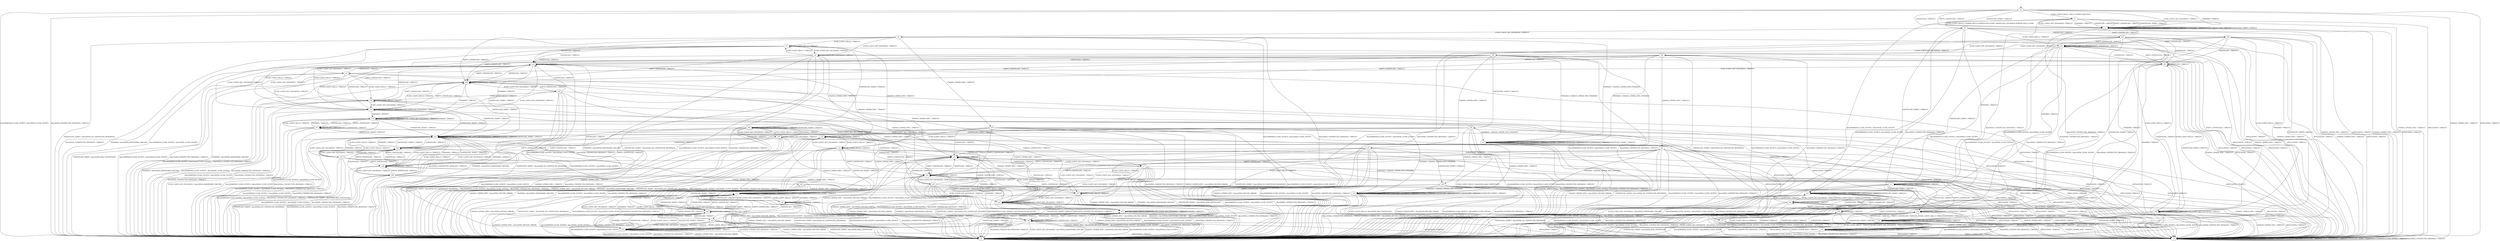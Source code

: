 digraph h8 {
s0 [label="s0"];
s1 [label="s1"];
s2 [label="s2"];
s3 [label="s3"];
s4 [label="s4"];
s5 [label="s5"];
s6 [label="s6"];
s7 [label="s7"];
s20 [label="s20"];
s21 [label="s21"];
s51 [label="s51"];
s58 [label="s58"];
s8 [label="s8"];
s9 [label="s9"];
s10 [label="s10"];
s11 [label="s11"];
s19 [label="s19"];
s22 [label="s22"];
s28 [label="s28"];
s29 [label="s29"];
s30 [label="s30"];
s39 [label="s39"];
s41 [label="s41"];
s54 [label="s54"];
s60 [label="s60"];
s12 [label="s12"];
s13 [label="s13"];
s14 [label="s14"];
s15 [label="s15"];
s23 [label="s23"];
s31 [label="s31"];
s34 [label="s34"];
s35 [label="s35"];
s36 [label="s36"];
s37 [label="s37"];
s40 [label="s40"];
s42 [label="s42"];
s43 [label="s43"];
s45 [label="s45"];
s52 [label="s52"];
s55 [label="s55"];
s59 [label="s59"];
s61 [label="s61"];
s16 [label="s16"];
s17 [label="s17"];
s24 [label="s24"];
s25 [label="s25"];
s32 [label="s32"];
s38 [label="s38"];
s44 [label="s44"];
s46 [label="s46"];
s48 [label="s48"];
s53 [label="s53"];
s57 [label="s57"];
s18 [label="s18"];
s26 [label="s26"];
s27 [label="s27"];
s47 [label="s47"];
s49 [label="s49"];
s56 [label="s56"];
s33 [label="s33"];
s50 [label="s50"];
s0 -> s1 [label="ECDH_CLIENT_HELLO / HELLO_VERIFY_REQUEST+"];
s0 -> s2 [label="ECDH_CLIENT_KEY_EXCHANGE / TIMEOUT"];
s0 -> s3 [label="CHANGE_CIPHER_SPEC / TIMEOUT"];
s0 -> s2 [label="FINISHED / TIMEOUT"];
s0 -> s3 [label="APPLICATION / TIMEOUT"];
s0 -> s2 [label="CERTIFICATE / TIMEOUT"];
s0 -> s2 [label="EMPTY_CERTIFICATE / TIMEOUT"];
s0 -> s2 [label="CERTIFICATE_VERIFY / TIMEOUT"];
s0 -> s4 [label="Alert(WARNING,CLOSE_NOTIFY) / Alert(FATAL,CLOSE_NOTIFY)"];
s0 -> s4 [label="Alert(FATAL,UNEXPECTED_MESSAGE) / TIMEOUT"];
s1 -> s5 [label="ECDH_CLIENT_HELLO / SERVER_HELLO,CERTIFICATE,ECDHE_SERVER_KEY_EXCHANGE,SERVER_HELLO_DONE"];
s1 -> s2 [label="ECDH_CLIENT_KEY_EXCHANGE / TIMEOUT"];
s1 -> s3 [label="CHANGE_CIPHER_SPEC / TIMEOUT"];
s1 -> s2 [label="FINISHED / TIMEOUT"];
s1 -> s3 [label="APPLICATION / TIMEOUT"];
s1 -> s2 [label="CERTIFICATE / TIMEOUT"];
s1 -> s2 [label="EMPTY_CERTIFICATE / TIMEOUT"];
s1 -> s2 [label="CERTIFICATE_VERIFY / TIMEOUT"];
s1 -> s4 [label="Alert(WARNING,CLOSE_NOTIFY) / Alert(FATAL,CLOSE_NOTIFY)"];
s1 -> s4 [label="Alert(FATAL,UNEXPECTED_MESSAGE) / TIMEOUT"];
s2 -> s2 [label="ECDH_CLIENT_HELLO / TIMEOUT"];
s2 -> s2 [label="ECDH_CLIENT_KEY_EXCHANGE / TIMEOUT"];
s2 -> s3 [label="CHANGE_CIPHER_SPEC / TIMEOUT"];
s2 -> s2 [label="FINISHED / TIMEOUT"];
s2 -> s3 [label="APPLICATION / TIMEOUT"];
s2 -> s2 [label="CERTIFICATE / TIMEOUT"];
s2 -> s2 [label="EMPTY_CERTIFICATE / TIMEOUT"];
s2 -> s2 [label="CERTIFICATE_VERIFY / TIMEOUT"];
s2 -> s4 [label="Alert(WARNING,CLOSE_NOTIFY) / Alert(FATAL,CLOSE_NOTIFY)"];
s2 -> s4 [label="Alert(FATAL,UNEXPECTED_MESSAGE) / TIMEOUT"];
s3 -> s3 [label="ECDH_CLIENT_HELLO / TIMEOUT"];
s3 -> s3 [label="ECDH_CLIENT_KEY_EXCHANGE / TIMEOUT"];
s3 -> s3 [label="CHANGE_CIPHER_SPEC / TIMEOUT"];
s3 -> s3 [label="FINISHED / TIMEOUT"];
s3 -> s3 [label="APPLICATION / TIMEOUT"];
s3 -> s3 [label="CERTIFICATE / TIMEOUT"];
s3 -> s3 [label="EMPTY_CERTIFICATE / TIMEOUT"];
s3 -> s3 [label="CERTIFICATE_VERIFY / TIMEOUT"];
s3 -> s3 [label="Alert(WARNING,CLOSE_NOTIFY) / TIMEOUT"];
s3 -> s3 [label="Alert(FATAL,UNEXPECTED_MESSAGE) / TIMEOUT"];
s4 -> s4 [label="ECDH_CLIENT_HELLO / SOCKET_CLOSED"];
s4 -> s4 [label="ECDH_CLIENT_KEY_EXCHANGE / SOCKET_CLOSED"];
s4 -> s4 [label="CHANGE_CIPHER_SPEC / SOCKET_CLOSED"];
s4 -> s4 [label="FINISHED / SOCKET_CLOSED"];
s4 -> s4 [label="APPLICATION / SOCKET_CLOSED"];
s4 -> s4 [label="CERTIFICATE / SOCKET_CLOSED"];
s4 -> s4 [label="EMPTY_CERTIFICATE / SOCKET_CLOSED"];
s4 -> s4 [label="CERTIFICATE_VERIFY / SOCKET_CLOSED"];
s4 -> s4 [label="Alert(WARNING,CLOSE_NOTIFY) / SOCKET_CLOSED"];
s4 -> s4 [label="Alert(FATAL,UNEXPECTED_MESSAGE) / SOCKET_CLOSED"];
s5 -> s51 [label="ECDH_CLIENT_HELLO / TIMEOUT"];
s5 -> s6 [label="ECDH_CLIENT_KEY_EXCHANGE / TIMEOUT"];
s5 -> s3 [label="CHANGE_CIPHER_SPEC / TIMEOUT"];
s5 -> s7 [label="FINISHED / TIMEOUT"];
s5 -> s3 [label="APPLICATION / TIMEOUT"];
s5 -> s20 [label="CERTIFICATE / TIMEOUT"];
s5 -> s58 [label="EMPTY_CERTIFICATE / TIMEOUT"];
s5 -> s21 [label="CERTIFICATE_VERIFY / TIMEOUT"];
s5 -> s4 [label="Alert(WARNING,CLOSE_NOTIFY) / Alert(FATAL,CLOSE_NOTIFY)"];
s5 -> s4 [label="Alert(FATAL,UNEXPECTED_MESSAGE) / TIMEOUT"];
s6 -> s8 [label="ECDH_CLIENT_HELLO / TIMEOUT"];
s6 -> s9 [label="ECDH_CLIENT_KEY_EXCHANGE / TIMEOUT"];
s6 -> s10 [label="CHANGE_CIPHER_SPEC / TIMEOUT"];
s6 -> s11 [label="FINISHED / CHANGE_CIPHER_SPEC,FINISHED"];
s6 -> s3 [label="APPLICATION / TIMEOUT"];
s6 -> s22 [label="CERTIFICATE / TIMEOUT"];
s6 -> s39 [label="EMPTY_CERTIFICATE / TIMEOUT"];
s6 -> s4 [label="CERTIFICATE_VERIFY / Alert(FATAL,NO_CERTIFICATE_RESERVED)"];
s6 -> s4 [label="Alert(WARNING,CLOSE_NOTIFY) / Alert(FATAL,CLOSE_NOTIFY)"];
s6 -> s4 [label="Alert(FATAL,UNEXPECTED_MESSAGE) / TIMEOUT"];
s7 -> s7 [label="ECDH_CLIENT_HELLO / TIMEOUT"];
s7 -> s4 [label="ECDH_CLIENT_KEY_EXCHANGE / Alert(FATAL,HANDSHAKE_FAILURE)"];
s7 -> s3 [label="CHANGE_CIPHER_SPEC / TIMEOUT"];
s7 -> s7 [label="FINISHED / TIMEOUT"];
s7 -> s3 [label="APPLICATION / TIMEOUT"];
s7 -> s19 [label="CERTIFICATE / TIMEOUT"];
s7 -> s19 [label="EMPTY_CERTIFICATE / TIMEOUT"];
s7 -> s21 [label="CERTIFICATE_VERIFY / TIMEOUT"];
s7 -> s4 [label="Alert(WARNING,CLOSE_NOTIFY) / Alert(FATAL,CLOSE_NOTIFY)"];
s7 -> s4 [label="Alert(FATAL,UNEXPECTED_MESSAGE) / TIMEOUT"];
s20 -> s54 [label="ECDH_CLIENT_HELLO / TIMEOUT"];
s20 -> s28 [label="ECDH_CLIENT_KEY_EXCHANGE / TIMEOUT"];
s20 -> s3 [label="CHANGE_CIPHER_SPEC / TIMEOUT"];
s20 -> s52 [label="FINISHED / TIMEOUT"];
s20 -> s3 [label="APPLICATION / TIMEOUT"];
s20 -> s41 [label="CERTIFICATE / TIMEOUT"];
s20 -> s51 [label="EMPTY_CERTIFICATE / TIMEOUT"];
s20 -> s59 [label="CERTIFICATE_VERIFY / TIMEOUT"];
s20 -> s4 [label="Alert(WARNING,CLOSE_NOTIFY) / Alert(FATAL,CLOSE_NOTIFY)"];
s20 -> s4 [label="Alert(FATAL,UNEXPECTED_MESSAGE) / TIMEOUT"];
s21 -> s21 [label="ECDH_CLIENT_HELLO / TIMEOUT"];
s21 -> s29 [label="ECDH_CLIENT_KEY_EXCHANGE / TIMEOUT"];
s21 -> s3 [label="CHANGE_CIPHER_SPEC / TIMEOUT"];
s21 -> s21 [label="FINISHED / TIMEOUT"];
s21 -> s3 [label="APPLICATION / TIMEOUT"];
s21 -> s30 [label="CERTIFICATE / TIMEOUT"];
s21 -> s21 [label="EMPTY_CERTIFICATE / TIMEOUT"];
s21 -> s21 [label="CERTIFICATE_VERIFY / TIMEOUT"];
s21 -> s4 [label="Alert(WARNING,CLOSE_NOTIFY) / Alert(FATAL,CLOSE_NOTIFY)"];
s21 -> s4 [label="Alert(FATAL,UNEXPECTED_MESSAGE) / TIMEOUT"];
s51 -> s51 [label="ECDH_CLIENT_HELLO / TIMEOUT"];
s51 -> s9 [label="ECDH_CLIENT_KEY_EXCHANGE / TIMEOUT"];
s51 -> s3 [label="CHANGE_CIPHER_SPEC / TIMEOUT"];
s51 -> s7 [label="FINISHED / TIMEOUT"];
s51 -> s3 [label="APPLICATION / TIMEOUT"];
s51 -> s41 [label="CERTIFICATE / TIMEOUT"];
s51 -> s51 [label="EMPTY_CERTIFICATE / TIMEOUT"];
s51 -> s21 [label="CERTIFICATE_VERIFY / TIMEOUT"];
s51 -> s4 [label="Alert(WARNING,CLOSE_NOTIFY) / Alert(FATAL,CLOSE_NOTIFY)"];
s51 -> s4 [label="Alert(FATAL,UNEXPECTED_MESSAGE) / TIMEOUT"];
s58 -> s54 [label="ECDH_CLIENT_HELLO / TIMEOUT"];
s58 -> s60 [label="ECDH_CLIENT_KEY_EXCHANGE / TIMEOUT"];
s58 -> s3 [label="CHANGE_CIPHER_SPEC / TIMEOUT"];
s58 -> s52 [label="FINISHED / TIMEOUT"];
s58 -> s3 [label="APPLICATION / TIMEOUT"];
s58 -> s41 [label="CERTIFICATE / TIMEOUT"];
s58 -> s51 [label="EMPTY_CERTIFICATE / TIMEOUT"];
s58 -> s59 [label="CERTIFICATE_VERIFY / TIMEOUT"];
s58 -> s4 [label="Alert(WARNING,CLOSE_NOTIFY) / Alert(FATAL,CLOSE_NOTIFY)"];
s58 -> s4 [label="Alert(FATAL,UNEXPECTED_MESSAGE) / TIMEOUT"];
s8 -> s8 [label="ECDH_CLIENT_HELLO / TIMEOUT"];
s8 -> s9 [label="ECDH_CLIENT_KEY_EXCHANGE / TIMEOUT"];
s8 -> s12 [label="CHANGE_CIPHER_SPEC / TIMEOUT"];
s8 -> s4 [label="FINISHED / Alert(FATAL,HANDSHAKE_FAILURE)"];
s8 -> s3 [label="APPLICATION / TIMEOUT"];
s8 -> s22 [label="CERTIFICATE / TIMEOUT"];
s8 -> s39 [label="EMPTY_CERTIFICATE / TIMEOUT"];
s8 -> s40 [label="CERTIFICATE_VERIFY / TIMEOUT"];
s8 -> s4 [label="Alert(WARNING,CLOSE_NOTIFY) / Alert(FATAL,CLOSE_NOTIFY)"];
s8 -> s4 [label="Alert(FATAL,UNEXPECTED_MESSAGE) / TIMEOUT"];
s9 -> s8 [label="ECDH_CLIENT_HELLO / TIMEOUT"];
s9 -> s9 [label="ECDH_CLIENT_KEY_EXCHANGE / TIMEOUT"];
s9 -> s13 [label="CHANGE_CIPHER_SPEC / TIMEOUT"];
s9 -> s4 [label="FINISHED / Alert(FATAL,HANDSHAKE_FAILURE)"];
s9 -> s3 [label="APPLICATION / TIMEOUT"];
s9 -> s22 [label="CERTIFICATE / TIMEOUT"];
s9 -> s39 [label="EMPTY_CERTIFICATE / TIMEOUT"];
s9 -> s4 [label="CERTIFICATE_VERIFY / Alert(FATAL,NO_CERTIFICATE_RESERVED)"];
s9 -> s4 [label="Alert(WARNING,CLOSE_NOTIFY) / Alert(FATAL,CLOSE_NOTIFY)"];
s9 -> s4 [label="Alert(FATAL,UNEXPECTED_MESSAGE) / TIMEOUT"];
s10 -> s12 [label="ECDH_CLIENT_HELLO / TIMEOUT"];
s10 -> s13 [label="ECDH_CLIENT_KEY_EXCHANGE / TIMEOUT"];
s10 -> s4 [label="CHANGE_CIPHER_SPEC / Alert(FATAL,DECODE_ERROR)"];
s10 -> s14 [label="FINISHED / CHANGE_CIPHER_SPEC,FINISHED"];
s10 -> s3 [label="APPLICATION / TIMEOUT"];
s10 -> s15 [label="CERTIFICATE / TIMEOUT"];
s10 -> s23 [label="EMPTY_CERTIFICATE / TIMEOUT"];
s10 -> s4 [label="CERTIFICATE_VERIFY / Alert(FATAL,NO_CERTIFICATE_RESERVED)"];
s10 -> s4 [label="Alert(WARNING,CLOSE_NOTIFY) / Alert(FATAL,CLOSE_NOTIFY)"];
s10 -> s4 [label="Alert(FATAL,UNEXPECTED_MESSAGE) / TIMEOUT"];
s11 -> s11 [label="ECDH_CLIENT_HELLO / TIMEOUT"];
s11 -> s11 [label="ECDH_CLIENT_KEY_EXCHANGE / TIMEOUT"];
s11 -> s14 [label="CHANGE_CIPHER_SPEC / TIMEOUT"];
s11 -> s11 [label="FINISHED / TIMEOUT"];
s11 -> s4 [label="APPLICATION / APPLICATION"];
s11 -> s11 [label="CERTIFICATE / TIMEOUT"];
s11 -> s11 [label="EMPTY_CERTIFICATE / TIMEOUT"];
s11 -> s11 [label="CERTIFICATE_VERIFY / TIMEOUT"];
s11 -> s4 [label="Alert(WARNING,CLOSE_NOTIFY) / Alert(FATAL,CLOSE_NOTIFY)"];
s11 -> s4 [label="Alert(FATAL,UNEXPECTED_MESSAGE) / TIMEOUT"];
s19 -> s52 [label="ECDH_CLIENT_HELLO / TIMEOUT"];
s19 -> s4 [label="ECDH_CLIENT_KEY_EXCHANGE / Alert(FATAL,HANDSHAKE_FAILURE)"];
s19 -> s3 [label="CHANGE_CIPHER_SPEC / TIMEOUT"];
s19 -> s52 [label="FINISHED / TIMEOUT"];
s19 -> s3 [label="APPLICATION / TIMEOUT"];
s19 -> s19 [label="CERTIFICATE / TIMEOUT"];
s19 -> s19 [label="EMPTY_CERTIFICATE / TIMEOUT"];
s19 -> s59 [label="CERTIFICATE_VERIFY / TIMEOUT"];
s19 -> s4 [label="Alert(WARNING,CLOSE_NOTIFY) / Alert(FATAL,CLOSE_NOTIFY)"];
s19 -> s4 [label="Alert(FATAL,UNEXPECTED_MESSAGE) / TIMEOUT"];
s22 -> s42 [label="ECDH_CLIENT_HELLO / TIMEOUT"];
s22 -> s31 [label="ECDH_CLIENT_KEY_EXCHANGE / TIMEOUT"];
s22 -> s15 [label="CHANGE_CIPHER_SPEC / TIMEOUT"];
s22 -> s55 [label="FINISHED / TIMEOUT"];
s22 -> s3 [label="APPLICATION / TIMEOUT"];
s22 -> s22 [label="CERTIFICATE / TIMEOUT"];
s22 -> s39 [label="EMPTY_CERTIFICATE / TIMEOUT"];
s22 -> s43 [label="CERTIFICATE_VERIFY / TIMEOUT"];
s22 -> s4 [label="Alert(WARNING,CLOSE_NOTIFY) / Alert(FATAL,CLOSE_NOTIFY)"];
s22 -> s4 [label="Alert(FATAL,UNEXPECTED_MESSAGE) / TIMEOUT"];
s28 -> s34 [label="ECDH_CLIENT_HELLO / TIMEOUT"];
s28 -> s42 [label="ECDH_CLIENT_KEY_EXCHANGE / TIMEOUT"];
s28 -> s35 [label="CHANGE_CIPHER_SPEC / TIMEOUT"];
s28 -> s11 [label="FINISHED / CHANGE_CIPHER_SPEC,FINISHED"];
s28 -> s3 [label="APPLICATION / TIMEOUT"];
s28 -> s22 [label="CERTIFICATE / TIMEOUT"];
s28 -> s39 [label="EMPTY_CERTIFICATE / TIMEOUT"];
s28 -> s36 [label="CERTIFICATE_VERIFY / TIMEOUT"];
s28 -> s4 [label="Alert(WARNING,CLOSE_NOTIFY) / Alert(FATAL,CLOSE_NOTIFY)"];
s28 -> s4 [label="Alert(FATAL,UNEXPECTED_MESSAGE) / TIMEOUT"];
s29 -> s21 [label="ECDH_CLIENT_HELLO / TIMEOUT"];
s29 -> s29 [label="ECDH_CLIENT_KEY_EXCHANGE / TIMEOUT"];
s29 -> s3 [label="CHANGE_CIPHER_SPEC / TIMEOUT"];
s29 -> s21 [label="FINISHED / TIMEOUT"];
s29 -> s3 [label="APPLICATION / TIMEOUT"];
s29 -> s30 [label="CERTIFICATE / TIMEOUT"];
s29 -> s21 [label="EMPTY_CERTIFICATE / TIMEOUT"];
s29 -> s4 [label="CERTIFICATE_VERIFY / Alert(FATAL,NO_CERTIFICATE_RESERVED)"];
s29 -> s4 [label="Alert(WARNING,CLOSE_NOTIFY) / Alert(FATAL,CLOSE_NOTIFY)"];
s29 -> s4 [label="Alert(FATAL,UNEXPECTED_MESSAGE) / TIMEOUT"];
s30 -> s59 [label="ECDH_CLIENT_HELLO / TIMEOUT"];
s30 -> s37 [label="ECDH_CLIENT_KEY_EXCHANGE / TIMEOUT"];
s30 -> s3 [label="CHANGE_CIPHER_SPEC / TIMEOUT"];
s30 -> s59 [label="FINISHED / TIMEOUT"];
s30 -> s3 [label="APPLICATION / TIMEOUT"];
s30 -> s30 [label="CERTIFICATE / TIMEOUT"];
s30 -> s21 [label="EMPTY_CERTIFICATE / TIMEOUT"];
s30 -> s59 [label="CERTIFICATE_VERIFY / TIMEOUT"];
s30 -> s4 [label="Alert(WARNING,CLOSE_NOTIFY) / Alert(FATAL,CLOSE_NOTIFY)"];
s30 -> s4 [label="Alert(FATAL,UNEXPECTED_MESSAGE) / TIMEOUT"];
s39 -> s42 [label="ECDH_CLIENT_HELLO / TIMEOUT"];
s39 -> s45 [label="ECDH_CLIENT_KEY_EXCHANGE / TIMEOUT"];
s39 -> s23 [label="CHANGE_CIPHER_SPEC / TIMEOUT"];
s39 -> s55 [label="FINISHED / TIMEOUT"];
s39 -> s3 [label="APPLICATION / TIMEOUT"];
s39 -> s22 [label="CERTIFICATE / TIMEOUT"];
s39 -> s39 [label="EMPTY_CERTIFICATE / TIMEOUT"];
s39 -> s43 [label="CERTIFICATE_VERIFY / TIMEOUT"];
s39 -> s4 [label="Alert(WARNING,CLOSE_NOTIFY) / Alert(FATAL,CLOSE_NOTIFY)"];
s39 -> s4 [label="Alert(FATAL,UNEXPECTED_MESSAGE) / TIMEOUT"];
s41 -> s54 [label="ECDH_CLIENT_HELLO / TIMEOUT"];
s41 -> s31 [label="ECDH_CLIENT_KEY_EXCHANGE / TIMEOUT"];
s41 -> s3 [label="CHANGE_CIPHER_SPEC / TIMEOUT"];
s41 -> s52 [label="FINISHED / TIMEOUT"];
s41 -> s3 [label="APPLICATION / TIMEOUT"];
s41 -> s41 [label="CERTIFICATE / TIMEOUT"];
s41 -> s51 [label="EMPTY_CERTIFICATE / TIMEOUT"];
s41 -> s59 [label="CERTIFICATE_VERIFY / TIMEOUT"];
s41 -> s4 [label="Alert(WARNING,CLOSE_NOTIFY) / Alert(FATAL,CLOSE_NOTIFY)"];
s41 -> s4 [label="Alert(FATAL,UNEXPECTED_MESSAGE) / TIMEOUT"];
s54 -> s54 [label="ECDH_CLIENT_HELLO / TIMEOUT"];
s54 -> s54 [label="ECDH_CLIENT_KEY_EXCHANGE / TIMEOUT"];
s54 -> s3 [label="CHANGE_CIPHER_SPEC / TIMEOUT"];
s54 -> s52 [label="FINISHED / TIMEOUT"];
s54 -> s3 [label="APPLICATION / TIMEOUT"];
s54 -> s41 [label="CERTIFICATE / TIMEOUT"];
s54 -> s51 [label="EMPTY_CERTIFICATE / TIMEOUT"];
s54 -> s59 [label="CERTIFICATE_VERIFY / TIMEOUT"];
s54 -> s4 [label="Alert(WARNING,CLOSE_NOTIFY) / Alert(FATAL,CLOSE_NOTIFY)"];
s54 -> s4 [label="Alert(FATAL,UNEXPECTED_MESSAGE) / TIMEOUT"];
s60 -> s34 [label="ECDH_CLIENT_HELLO / TIMEOUT"];
s60 -> s42 [label="ECDH_CLIENT_KEY_EXCHANGE / TIMEOUT"];
s60 -> s61 [label="CHANGE_CIPHER_SPEC / TIMEOUT"];
s60 -> s11 [label="FINISHED / CHANGE_CIPHER_SPEC,FINISHED"];
s60 -> s3 [label="APPLICATION / TIMEOUT"];
s60 -> s22 [label="CERTIFICATE / TIMEOUT"];
s60 -> s39 [label="EMPTY_CERTIFICATE / TIMEOUT"];
s60 -> s4 [label="CERTIFICATE_VERIFY / Alert(FATAL,NO_CERTIFICATE_RESERVED)"];
s60 -> s4 [label="Alert(WARNING,CLOSE_NOTIFY) / Alert(FATAL,CLOSE_NOTIFY)"];
s60 -> s4 [label="Alert(FATAL,UNEXPECTED_MESSAGE) / TIMEOUT"];
s12 -> s12 [label="ECDH_CLIENT_HELLO / TIMEOUT"];
s12 -> s13 [label="ECDH_CLIENT_KEY_EXCHANGE / TIMEOUT"];
s12 -> s4 [label="CHANGE_CIPHER_SPEC / Alert(FATAL,DECODE_ERROR)"];
s12 -> s4 [label="FINISHED / Alert(FATAL,HANDSHAKE_FAILURE)"];
s12 -> s3 [label="APPLICATION / TIMEOUT"];
s12 -> s15 [label="CERTIFICATE / TIMEOUT"];
s12 -> s23 [label="EMPTY_CERTIFICATE / TIMEOUT"];
s12 -> s16 [label="CERTIFICATE_VERIFY / TIMEOUT"];
s12 -> s4 [label="Alert(WARNING,CLOSE_NOTIFY) / Alert(FATAL,CLOSE_NOTIFY)"];
s12 -> s4 [label="Alert(FATAL,UNEXPECTED_MESSAGE) / TIMEOUT"];
s13 -> s12 [label="ECDH_CLIENT_HELLO / TIMEOUT"];
s13 -> s13 [label="ECDH_CLIENT_KEY_EXCHANGE / TIMEOUT"];
s13 -> s4 [label="CHANGE_CIPHER_SPEC / Alert(FATAL,DECODE_ERROR)"];
s13 -> s4 [label="FINISHED / Alert(FATAL,HANDSHAKE_FAILURE)"];
s13 -> s3 [label="APPLICATION / TIMEOUT"];
s13 -> s15 [label="CERTIFICATE / TIMEOUT"];
s13 -> s23 [label="EMPTY_CERTIFICATE / TIMEOUT"];
s13 -> s4 [label="CERTIFICATE_VERIFY / Alert(FATAL,NO_CERTIFICATE_RESERVED)"];
s13 -> s4 [label="Alert(WARNING,CLOSE_NOTIFY) / Alert(FATAL,CLOSE_NOTIFY)"];
s13 -> s4 [label="Alert(FATAL,UNEXPECTED_MESSAGE) / TIMEOUT"];
s14 -> s14 [label="ECDH_CLIENT_HELLO / TIMEOUT"];
s14 -> s14 [label="ECDH_CLIENT_KEY_EXCHANGE / TIMEOUT"];
s14 -> s4 [label="CHANGE_CIPHER_SPEC / Alert(FATAL,DECODE_ERROR)"];
s14 -> s14 [label="FINISHED / TIMEOUT"];
s14 -> s4 [label="APPLICATION / APPLICATION"];
s14 -> s14 [label="CERTIFICATE / TIMEOUT"];
s14 -> s14 [label="EMPTY_CERTIFICATE / TIMEOUT"];
s14 -> s14 [label="CERTIFICATE_VERIFY / TIMEOUT"];
s14 -> s4 [label="Alert(WARNING,CLOSE_NOTIFY) / Alert(FATAL,CLOSE_NOTIFY)"];
s14 -> s4 [label="Alert(FATAL,UNEXPECTED_MESSAGE) / TIMEOUT"];
s15 -> s24 [label="ECDH_CLIENT_HELLO / TIMEOUT"];
s15 -> s17 [label="ECDH_CLIENT_KEY_EXCHANGE / TIMEOUT"];
s15 -> s4 [label="CHANGE_CIPHER_SPEC / Alert(FATAL,DECODE_ERROR)"];
s15 -> s53 [label="FINISHED / TIMEOUT"];
s15 -> s3 [label="APPLICATION / TIMEOUT"];
s15 -> s15 [label="CERTIFICATE / TIMEOUT"];
s15 -> s23 [label="EMPTY_CERTIFICATE / TIMEOUT"];
s15 -> s25 [label="CERTIFICATE_VERIFY / TIMEOUT"];
s15 -> s4 [label="Alert(WARNING,CLOSE_NOTIFY) / Alert(FATAL,CLOSE_NOTIFY)"];
s15 -> s4 [label="Alert(FATAL,UNEXPECTED_MESSAGE) / TIMEOUT"];
s23 -> s24 [label="ECDH_CLIENT_HELLO / TIMEOUT"];
s23 -> s32 [label="ECDH_CLIENT_KEY_EXCHANGE / TIMEOUT"];
s23 -> s4 [label="CHANGE_CIPHER_SPEC / Alert(FATAL,DECODE_ERROR)"];
s23 -> s53 [label="FINISHED / TIMEOUT"];
s23 -> s3 [label="APPLICATION / TIMEOUT"];
s23 -> s15 [label="CERTIFICATE / TIMEOUT"];
s23 -> s23 [label="EMPTY_CERTIFICATE / TIMEOUT"];
s23 -> s25 [label="CERTIFICATE_VERIFY / TIMEOUT"];
s23 -> s4 [label="Alert(WARNING,CLOSE_NOTIFY) / Alert(FATAL,CLOSE_NOTIFY)"];
s23 -> s4 [label="Alert(FATAL,UNEXPECTED_MESSAGE) / TIMEOUT"];
s31 -> s34 [label="ECDH_CLIENT_HELLO / TIMEOUT"];
s31 -> s42 [label="ECDH_CLIENT_KEY_EXCHANGE / TIMEOUT"];
s31 -> s17 [label="CHANGE_CIPHER_SPEC / TIMEOUT"];
s31 -> s4 [label="FINISHED / Alert(FATAL,HANDSHAKE_FAILURE)"];
s31 -> s3 [label="APPLICATION / TIMEOUT"];
s31 -> s22 [label="CERTIFICATE / TIMEOUT"];
s31 -> s39 [label="EMPTY_CERTIFICATE / TIMEOUT"];
s31 -> s4 [label="CERTIFICATE_VERIFY / Alert(FATAL,BAD_CERTIFICATE)"];
s31 -> s4 [label="Alert(WARNING,CLOSE_NOTIFY) / Alert(FATAL,CLOSE_NOTIFY)"];
s31 -> s4 [label="Alert(FATAL,UNEXPECTED_MESSAGE) / TIMEOUT"];
s34 -> s34 [label="ECDH_CLIENT_HELLO / TIMEOUT"];
s34 -> s42 [label="ECDH_CLIENT_KEY_EXCHANGE / TIMEOUT"];
s34 -> s27 [label="CHANGE_CIPHER_SPEC / TIMEOUT"];
s34 -> s4 [label="FINISHED / Alert(FATAL,HANDSHAKE_FAILURE)"];
s34 -> s3 [label="APPLICATION / TIMEOUT"];
s34 -> s22 [label="CERTIFICATE / TIMEOUT"];
s34 -> s39 [label="EMPTY_CERTIFICATE / TIMEOUT"];
s34 -> s43 [label="CERTIFICATE_VERIFY / TIMEOUT"];
s34 -> s4 [label="Alert(WARNING,CLOSE_NOTIFY) / Alert(FATAL,CLOSE_NOTIFY)"];
s34 -> s4 [label="Alert(FATAL,UNEXPECTED_MESSAGE) / TIMEOUT"];
s35 -> s27 [label="ECDH_CLIENT_HELLO / TIMEOUT"];
s35 -> s24 [label="ECDH_CLIENT_KEY_EXCHANGE / TIMEOUT"];
s35 -> s4 [label="CHANGE_CIPHER_SPEC / Alert(FATAL,DECODE_ERROR)"];
s35 -> s14 [label="FINISHED / CHANGE_CIPHER_SPEC,FINISHED"];
s35 -> s3 [label="APPLICATION / TIMEOUT"];
s35 -> s15 [label="CERTIFICATE / TIMEOUT"];
s35 -> s23 [label="EMPTY_CERTIFICATE / TIMEOUT"];
s35 -> s38 [label="CERTIFICATE_VERIFY / TIMEOUT"];
s35 -> s4 [label="Alert(WARNING,CLOSE_NOTIFY) / Alert(FATAL,CLOSE_NOTIFY)"];
s35 -> s4 [label="Alert(FATAL,UNEXPECTED_MESSAGE) / TIMEOUT"];
s36 -> s4 [label="ECDH_CLIENT_HELLO / Alert(FATAL,BAD_CERTIFICATE)"];
s36 -> s43 [label="ECDH_CLIENT_KEY_EXCHANGE / TIMEOUT"];
s36 -> s38 [label="CHANGE_CIPHER_SPEC / TIMEOUT"];
s36 -> s11 [label="FINISHED / CHANGE_CIPHER_SPEC,FINISHED"];
s36 -> s3 [label="APPLICATION / TIMEOUT"];
s36 -> s44 [label="CERTIFICATE / TIMEOUT"];
s36 -> s48 [label="EMPTY_CERTIFICATE / TIMEOUT"];
s36 -> s43 [label="CERTIFICATE_VERIFY / TIMEOUT"];
s36 -> s4 [label="Alert(WARNING,CLOSE_NOTIFY) / Alert(FATAL,CLOSE_NOTIFY)"];
s36 -> s4 [label="Alert(FATAL,UNEXPECTED_MESSAGE) / TIMEOUT"];
s37 -> s59 [label="ECDH_CLIENT_HELLO / TIMEOUT"];
s37 -> s59 [label="ECDH_CLIENT_KEY_EXCHANGE / TIMEOUT"];
s37 -> s3 [label="CHANGE_CIPHER_SPEC / TIMEOUT"];
s37 -> s59 [label="FINISHED / TIMEOUT"];
s37 -> s3 [label="APPLICATION / TIMEOUT"];
s37 -> s30 [label="CERTIFICATE / TIMEOUT"];
s37 -> s21 [label="EMPTY_CERTIFICATE / TIMEOUT"];
s37 -> s4 [label="CERTIFICATE_VERIFY / Alert(FATAL,BAD_CERTIFICATE)"];
s37 -> s4 [label="Alert(WARNING,CLOSE_NOTIFY) / Alert(FATAL,CLOSE_NOTIFY)"];
s37 -> s4 [label="Alert(FATAL,UNEXPECTED_MESSAGE) / TIMEOUT"];
s40 -> s40 [label="ECDH_CLIENT_HELLO / TIMEOUT"];
s40 -> s46 [label="ECDH_CLIENT_KEY_EXCHANGE / TIMEOUT"];
s40 -> s16 [label="CHANGE_CIPHER_SPEC / TIMEOUT"];
s40 -> s40 [label="FINISHED / TIMEOUT"];
s40 -> s3 [label="APPLICATION / TIMEOUT"];
s40 -> s44 [label="CERTIFICATE / TIMEOUT"];
s40 -> s48 [label="EMPTY_CERTIFICATE / TIMEOUT"];
s40 -> s40 [label="CERTIFICATE_VERIFY / TIMEOUT"];
s40 -> s4 [label="Alert(WARNING,CLOSE_NOTIFY) / Alert(FATAL,CLOSE_NOTIFY)"];
s40 -> s4 [label="Alert(FATAL,UNEXPECTED_MESSAGE) / TIMEOUT"];
s42 -> s42 [label="ECDH_CLIENT_HELLO / TIMEOUT"];
s42 -> s42 [label="ECDH_CLIENT_KEY_EXCHANGE / TIMEOUT"];
s42 -> s24 [label="CHANGE_CIPHER_SPEC / TIMEOUT"];
s42 -> s55 [label="FINISHED / TIMEOUT"];
s42 -> s3 [label="APPLICATION / TIMEOUT"];
s42 -> s22 [label="CERTIFICATE / TIMEOUT"];
s42 -> s39 [label="EMPTY_CERTIFICATE / TIMEOUT"];
s42 -> s43 [label="CERTIFICATE_VERIFY / TIMEOUT"];
s42 -> s4 [label="Alert(WARNING,CLOSE_NOTIFY) / Alert(FATAL,CLOSE_NOTIFY)"];
s42 -> s4 [label="Alert(FATAL,UNEXPECTED_MESSAGE) / TIMEOUT"];
s43 -> s43 [label="ECDH_CLIENT_HELLO / TIMEOUT"];
s43 -> s43 [label="ECDH_CLIENT_KEY_EXCHANGE / TIMEOUT"];
s43 -> s25 [label="CHANGE_CIPHER_SPEC / TIMEOUT"];
s43 -> s43 [label="FINISHED / TIMEOUT"];
s43 -> s3 [label="APPLICATION / TIMEOUT"];
s43 -> s44 [label="CERTIFICATE / TIMEOUT"];
s43 -> s48 [label="EMPTY_CERTIFICATE / TIMEOUT"];
s43 -> s43 [label="CERTIFICATE_VERIFY / TIMEOUT"];
s43 -> s4 [label="Alert(WARNING,CLOSE_NOTIFY) / Alert(FATAL,CLOSE_NOTIFY)"];
s43 -> s4 [label="Alert(FATAL,UNEXPECTED_MESSAGE) / TIMEOUT"];
s45 -> s34 [label="ECDH_CLIENT_HELLO / TIMEOUT"];
s45 -> s42 [label="ECDH_CLIENT_KEY_EXCHANGE / TIMEOUT"];
s45 -> s32 [label="CHANGE_CIPHER_SPEC / TIMEOUT"];
s45 -> s4 [label="FINISHED / Alert(FATAL,HANDSHAKE_FAILURE)"];
s45 -> s3 [label="APPLICATION / TIMEOUT"];
s45 -> s22 [label="CERTIFICATE / TIMEOUT"];
s45 -> s39 [label="EMPTY_CERTIFICATE / TIMEOUT"];
s45 -> s4 [label="CERTIFICATE_VERIFY / Alert(FATAL,NO_CERTIFICATE_RESERVED)"];
s45 -> s4 [label="Alert(WARNING,CLOSE_NOTIFY) / Alert(FATAL,CLOSE_NOTIFY)"];
s45 -> s4 [label="Alert(FATAL,UNEXPECTED_MESSAGE) / TIMEOUT"];
s52 -> s52 [label="ECDH_CLIENT_HELLO / TIMEOUT"];
s52 -> s52 [label="ECDH_CLIENT_KEY_EXCHANGE / TIMEOUT"];
s52 -> s3 [label="CHANGE_CIPHER_SPEC / TIMEOUT"];
s52 -> s52 [label="FINISHED / TIMEOUT"];
s52 -> s3 [label="APPLICATION / TIMEOUT"];
s52 -> s19 [label="CERTIFICATE / TIMEOUT"];
s52 -> s19 [label="EMPTY_CERTIFICATE / TIMEOUT"];
s52 -> s59 [label="CERTIFICATE_VERIFY / TIMEOUT"];
s52 -> s4 [label="Alert(WARNING,CLOSE_NOTIFY) / Alert(FATAL,CLOSE_NOTIFY)"];
s52 -> s4 [label="Alert(FATAL,UNEXPECTED_MESSAGE) / TIMEOUT"];
s55 -> s55 [label="ECDH_CLIENT_HELLO / TIMEOUT"];
s55 -> s55 [label="ECDH_CLIENT_KEY_EXCHANGE / TIMEOUT"];
s55 -> s53 [label="CHANGE_CIPHER_SPEC / TIMEOUT"];
s55 -> s55 [label="FINISHED / TIMEOUT"];
s55 -> s3 [label="APPLICATION / TIMEOUT"];
s55 -> s57 [label="CERTIFICATE / TIMEOUT"];
s55 -> s57 [label="EMPTY_CERTIFICATE / TIMEOUT"];
s55 -> s43 [label="CERTIFICATE_VERIFY / TIMEOUT"];
s55 -> s4 [label="Alert(WARNING,CLOSE_NOTIFY) / Alert(FATAL,CLOSE_NOTIFY)"];
s55 -> s4 [label="Alert(FATAL,UNEXPECTED_MESSAGE) / TIMEOUT"];
s59 -> s59 [label="ECDH_CLIENT_HELLO / TIMEOUT"];
s59 -> s59 [label="ECDH_CLIENT_KEY_EXCHANGE / TIMEOUT"];
s59 -> s3 [label="CHANGE_CIPHER_SPEC / TIMEOUT"];
s59 -> s59 [label="FINISHED / TIMEOUT"];
s59 -> s3 [label="APPLICATION / TIMEOUT"];
s59 -> s30 [label="CERTIFICATE / TIMEOUT"];
s59 -> s21 [label="EMPTY_CERTIFICATE / TIMEOUT"];
s59 -> s59 [label="CERTIFICATE_VERIFY / TIMEOUT"];
s59 -> s4 [label="Alert(WARNING,CLOSE_NOTIFY) / Alert(FATAL,CLOSE_NOTIFY)"];
s59 -> s4 [label="Alert(FATAL,UNEXPECTED_MESSAGE) / TIMEOUT"];
s61 -> s27 [label="ECDH_CLIENT_HELLO / TIMEOUT"];
s61 -> s24 [label="ECDH_CLIENT_KEY_EXCHANGE / TIMEOUT"];
s61 -> s4 [label="CHANGE_CIPHER_SPEC / Alert(FATAL,DECODE_ERROR)"];
s61 -> s14 [label="FINISHED / CHANGE_CIPHER_SPEC,FINISHED"];
s61 -> s3 [label="APPLICATION / TIMEOUT"];
s61 -> s15 [label="CERTIFICATE / TIMEOUT"];
s61 -> s23 [label="EMPTY_CERTIFICATE / TIMEOUT"];
s61 -> s4 [label="CERTIFICATE_VERIFY / Alert(FATAL,NO_CERTIFICATE_RESERVED)"];
s61 -> s4 [label="Alert(WARNING,CLOSE_NOTIFY) / Alert(FATAL,CLOSE_NOTIFY)"];
s61 -> s4 [label="Alert(FATAL,UNEXPECTED_MESSAGE) / TIMEOUT"];
s16 -> s16 [label="ECDH_CLIENT_HELLO / TIMEOUT"];
s16 -> s18 [label="ECDH_CLIENT_KEY_EXCHANGE / TIMEOUT"];
s16 -> s4 [label="CHANGE_CIPHER_SPEC / Alert(FATAL,DECODE_ERROR)"];
s16 -> s16 [label="FINISHED / TIMEOUT"];
s16 -> s3 [label="APPLICATION / TIMEOUT"];
s16 -> s26 [label="CERTIFICATE / TIMEOUT"];
s16 -> s16 [label="EMPTY_CERTIFICATE / TIMEOUT"];
s16 -> s16 [label="CERTIFICATE_VERIFY / TIMEOUT"];
s16 -> s4 [label="Alert(WARNING,CLOSE_NOTIFY) / Alert(FATAL,CLOSE_NOTIFY)"];
s16 -> s4 [label="Alert(FATAL,UNEXPECTED_MESSAGE) / TIMEOUT"];
s17 -> s27 [label="ECDH_CLIENT_HELLO / TIMEOUT"];
s17 -> s24 [label="ECDH_CLIENT_KEY_EXCHANGE / TIMEOUT"];
s17 -> s4 [label="CHANGE_CIPHER_SPEC / Alert(FATAL,DECODE_ERROR)"];
s17 -> s4 [label="FINISHED / Alert(FATAL,HANDSHAKE_FAILURE)"];
s17 -> s3 [label="APPLICATION / TIMEOUT"];
s17 -> s15 [label="CERTIFICATE / TIMEOUT"];
s17 -> s23 [label="EMPTY_CERTIFICATE / TIMEOUT"];
s17 -> s4 [label="CERTIFICATE_VERIFY / Alert(FATAL,BAD_CERTIFICATE)"];
s17 -> s4 [label="Alert(WARNING,CLOSE_NOTIFY) / Alert(FATAL,CLOSE_NOTIFY)"];
s17 -> s4 [label="Alert(FATAL,UNEXPECTED_MESSAGE) / TIMEOUT"];
s24 -> s24 [label="ECDH_CLIENT_HELLO / TIMEOUT"];
s24 -> s24 [label="ECDH_CLIENT_KEY_EXCHANGE / TIMEOUT"];
s24 -> s4 [label="CHANGE_CIPHER_SPEC / Alert(FATAL,DECODE_ERROR)"];
s24 -> s53 [label="FINISHED / TIMEOUT"];
s24 -> s3 [label="APPLICATION / TIMEOUT"];
s24 -> s15 [label="CERTIFICATE / TIMEOUT"];
s24 -> s23 [label="EMPTY_CERTIFICATE / TIMEOUT"];
s24 -> s25 [label="CERTIFICATE_VERIFY / TIMEOUT"];
s24 -> s4 [label="Alert(WARNING,CLOSE_NOTIFY) / Alert(FATAL,CLOSE_NOTIFY)"];
s24 -> s4 [label="Alert(FATAL,UNEXPECTED_MESSAGE) / TIMEOUT"];
s25 -> s25 [label="ECDH_CLIENT_HELLO / TIMEOUT"];
s25 -> s25 [label="ECDH_CLIENT_KEY_EXCHANGE / TIMEOUT"];
s25 -> s4 [label="CHANGE_CIPHER_SPEC / Alert(FATAL,DECODE_ERROR)"];
s25 -> s25 [label="FINISHED / TIMEOUT"];
s25 -> s3 [label="APPLICATION / TIMEOUT"];
s25 -> s26 [label="CERTIFICATE / TIMEOUT"];
s25 -> s16 [label="EMPTY_CERTIFICATE / TIMEOUT"];
s25 -> s25 [label="CERTIFICATE_VERIFY / TIMEOUT"];
s25 -> s4 [label="Alert(WARNING,CLOSE_NOTIFY) / Alert(FATAL,CLOSE_NOTIFY)"];
s25 -> s4 [label="Alert(FATAL,UNEXPECTED_MESSAGE) / TIMEOUT"];
s32 -> s27 [label="ECDH_CLIENT_HELLO / TIMEOUT"];
s32 -> s24 [label="ECDH_CLIENT_KEY_EXCHANGE / TIMEOUT"];
s32 -> s4 [label="CHANGE_CIPHER_SPEC / Alert(FATAL,DECODE_ERROR)"];
s32 -> s4 [label="FINISHED / Alert(FATAL,HANDSHAKE_FAILURE)"];
s32 -> s3 [label="APPLICATION / TIMEOUT"];
s32 -> s15 [label="CERTIFICATE / TIMEOUT"];
s32 -> s23 [label="EMPTY_CERTIFICATE / TIMEOUT"];
s32 -> s4 [label="CERTIFICATE_VERIFY / Alert(FATAL,NO_CERTIFICATE_RESERVED)"];
s32 -> s4 [label="Alert(WARNING,CLOSE_NOTIFY) / Alert(FATAL,CLOSE_NOTIFY)"];
s32 -> s4 [label="Alert(FATAL,UNEXPECTED_MESSAGE) / TIMEOUT"];
s38 -> s4 [label="ECDH_CLIENT_HELLO / Alert(FATAL,BAD_CERTIFICATE)"];
s38 -> s25 [label="ECDH_CLIENT_KEY_EXCHANGE / TIMEOUT"];
s38 -> s4 [label="CHANGE_CIPHER_SPEC / Alert(FATAL,DECODE_ERROR)"];
s38 -> s14 [label="FINISHED / CHANGE_CIPHER_SPEC,FINISHED"];
s38 -> s3 [label="APPLICATION / TIMEOUT"];
s38 -> s26 [label="CERTIFICATE / TIMEOUT"];
s38 -> s16 [label="EMPTY_CERTIFICATE / TIMEOUT"];
s38 -> s25 [label="CERTIFICATE_VERIFY / TIMEOUT"];
s38 -> s4 [label="Alert(WARNING,CLOSE_NOTIFY) / Alert(FATAL,CLOSE_NOTIFY)"];
s38 -> s4 [label="Alert(FATAL,UNEXPECTED_MESSAGE) / TIMEOUT"];
s44 -> s43 [label="ECDH_CLIENT_HELLO / TIMEOUT"];
s44 -> s47 [label="ECDH_CLIENT_KEY_EXCHANGE / TIMEOUT"];
s44 -> s26 [label="CHANGE_CIPHER_SPEC / TIMEOUT"];
s44 -> s43 [label="FINISHED / TIMEOUT"];
s44 -> s3 [label="APPLICATION / TIMEOUT"];
s44 -> s44 [label="CERTIFICATE / TIMEOUT"];
s44 -> s48 [label="EMPTY_CERTIFICATE / TIMEOUT"];
s44 -> s43 [label="CERTIFICATE_VERIFY / TIMEOUT"];
s44 -> s4 [label="Alert(WARNING,CLOSE_NOTIFY) / Alert(FATAL,CLOSE_NOTIFY)"];
s44 -> s4 [label="Alert(FATAL,UNEXPECTED_MESSAGE) / TIMEOUT"];
s46 -> s40 [label="ECDH_CLIENT_HELLO / TIMEOUT"];
s46 -> s46 [label="ECDH_CLIENT_KEY_EXCHANGE / TIMEOUT"];
s46 -> s18 [label="CHANGE_CIPHER_SPEC / TIMEOUT"];
s46 -> s40 [label="FINISHED / TIMEOUT"];
s46 -> s3 [label="APPLICATION / TIMEOUT"];
s46 -> s44 [label="CERTIFICATE / TIMEOUT"];
s46 -> s48 [label="EMPTY_CERTIFICATE / TIMEOUT"];
s46 -> s4 [label="CERTIFICATE_VERIFY / Alert(FATAL,NO_CERTIFICATE_RESERVED)"];
s46 -> s4 [label="Alert(WARNING,CLOSE_NOTIFY) / Alert(FATAL,CLOSE_NOTIFY)"];
s46 -> s4 [label="Alert(FATAL,UNEXPECTED_MESSAGE) / TIMEOUT"];
s48 -> s43 [label="ECDH_CLIENT_HELLO / TIMEOUT"];
s48 -> s49 [label="ECDH_CLIENT_KEY_EXCHANGE / TIMEOUT"];
s48 -> s16 [label="CHANGE_CIPHER_SPEC / TIMEOUT"];
s48 -> s43 [label="FINISHED / TIMEOUT"];
s48 -> s3 [label="APPLICATION / TIMEOUT"];
s48 -> s44 [label="CERTIFICATE / TIMEOUT"];
s48 -> s48 [label="EMPTY_CERTIFICATE / TIMEOUT"];
s48 -> s43 [label="CERTIFICATE_VERIFY / TIMEOUT"];
s48 -> s4 [label="Alert(WARNING,CLOSE_NOTIFY) / Alert(FATAL,CLOSE_NOTIFY)"];
s48 -> s4 [label="Alert(FATAL,UNEXPECTED_MESSAGE) / TIMEOUT"];
s53 -> s53 [label="ECDH_CLIENT_HELLO / TIMEOUT"];
s53 -> s53 [label="ECDH_CLIENT_KEY_EXCHANGE / TIMEOUT"];
s53 -> s4 [label="CHANGE_CIPHER_SPEC / Alert(FATAL,DECODE_ERROR)"];
s53 -> s53 [label="FINISHED / TIMEOUT"];
s53 -> s3 [label="APPLICATION / TIMEOUT"];
s53 -> s56 [label="CERTIFICATE / TIMEOUT"];
s53 -> s56 [label="EMPTY_CERTIFICATE / TIMEOUT"];
s53 -> s25 [label="CERTIFICATE_VERIFY / TIMEOUT"];
s53 -> s4 [label="Alert(WARNING,CLOSE_NOTIFY) / Alert(FATAL,CLOSE_NOTIFY)"];
s53 -> s4 [label="Alert(FATAL,UNEXPECTED_MESSAGE) / TIMEOUT"];
s57 -> s55 [label="ECDH_CLIENT_HELLO / TIMEOUT"];
s57 -> s4 [label="ECDH_CLIENT_KEY_EXCHANGE / Alert(FATAL,HANDSHAKE_FAILURE)"];
s57 -> s56 [label="CHANGE_CIPHER_SPEC / TIMEOUT"];
s57 -> s55 [label="FINISHED / TIMEOUT"];
s57 -> s3 [label="APPLICATION / TIMEOUT"];
s57 -> s57 [label="CERTIFICATE / TIMEOUT"];
s57 -> s57 [label="EMPTY_CERTIFICATE / TIMEOUT"];
s57 -> s43 [label="CERTIFICATE_VERIFY / TIMEOUT"];
s57 -> s4 [label="Alert(WARNING,CLOSE_NOTIFY) / Alert(FATAL,CLOSE_NOTIFY)"];
s57 -> s4 [label="Alert(FATAL,UNEXPECTED_MESSAGE) / TIMEOUT"];
s18 -> s16 [label="ECDH_CLIENT_HELLO / TIMEOUT"];
s18 -> s18 [label="ECDH_CLIENT_KEY_EXCHANGE / TIMEOUT"];
s18 -> s4 [label="CHANGE_CIPHER_SPEC / Alert(FATAL,DECODE_ERROR)"];
s18 -> s16 [label="FINISHED / TIMEOUT"];
s18 -> s3 [label="APPLICATION / TIMEOUT"];
s18 -> s26 [label="CERTIFICATE / TIMEOUT"];
s18 -> s16 [label="EMPTY_CERTIFICATE / TIMEOUT"];
s18 -> s4 [label="CERTIFICATE_VERIFY / Alert(FATAL,NO_CERTIFICATE_RESERVED)"];
s18 -> s4 [label="Alert(WARNING,CLOSE_NOTIFY) / Alert(FATAL,CLOSE_NOTIFY)"];
s18 -> s4 [label="Alert(FATAL,UNEXPECTED_MESSAGE) / TIMEOUT"];
s26 -> s25 [label="ECDH_CLIENT_HELLO / TIMEOUT"];
s26 -> s33 [label="ECDH_CLIENT_KEY_EXCHANGE / TIMEOUT"];
s26 -> s4 [label="CHANGE_CIPHER_SPEC / Alert(FATAL,DECODE_ERROR)"];
s26 -> s25 [label="FINISHED / TIMEOUT"];
s26 -> s3 [label="APPLICATION / TIMEOUT"];
s26 -> s26 [label="CERTIFICATE / TIMEOUT"];
s26 -> s16 [label="EMPTY_CERTIFICATE / TIMEOUT"];
s26 -> s25 [label="CERTIFICATE_VERIFY / TIMEOUT"];
s26 -> s4 [label="Alert(WARNING,CLOSE_NOTIFY) / Alert(FATAL,CLOSE_NOTIFY)"];
s26 -> s4 [label="Alert(FATAL,UNEXPECTED_MESSAGE) / TIMEOUT"];
s27 -> s27 [label="ECDH_CLIENT_HELLO / TIMEOUT"];
s27 -> s24 [label="ECDH_CLIENT_KEY_EXCHANGE / TIMEOUT"];
s27 -> s4 [label="CHANGE_CIPHER_SPEC / Alert(FATAL,DECODE_ERROR)"];
s27 -> s4 [label="FINISHED / Alert(FATAL,HANDSHAKE_FAILURE)"];
s27 -> s3 [label="APPLICATION / TIMEOUT"];
s27 -> s15 [label="CERTIFICATE / TIMEOUT"];
s27 -> s23 [label="EMPTY_CERTIFICATE / TIMEOUT"];
s27 -> s25 [label="CERTIFICATE_VERIFY / TIMEOUT"];
s27 -> s4 [label="Alert(WARNING,CLOSE_NOTIFY) / Alert(FATAL,CLOSE_NOTIFY)"];
s27 -> s4 [label="Alert(FATAL,UNEXPECTED_MESSAGE) / TIMEOUT"];
s47 -> s43 [label="ECDH_CLIENT_HELLO / TIMEOUT"];
s47 -> s43 [label="ECDH_CLIENT_KEY_EXCHANGE / TIMEOUT"];
s47 -> s33 [label="CHANGE_CIPHER_SPEC / TIMEOUT"];
s47 -> s43 [label="FINISHED / TIMEOUT"];
s47 -> s3 [label="APPLICATION / TIMEOUT"];
s47 -> s44 [label="CERTIFICATE / TIMEOUT"];
s47 -> s48 [label="EMPTY_CERTIFICATE / TIMEOUT"];
s47 -> s4 [label="CERTIFICATE_VERIFY / Alert(FATAL,BAD_CERTIFICATE)"];
s47 -> s4 [label="Alert(WARNING,CLOSE_NOTIFY) / Alert(FATAL,CLOSE_NOTIFY)"];
s47 -> s4 [label="Alert(FATAL,UNEXPECTED_MESSAGE) / TIMEOUT"];
s49 -> s43 [label="ECDH_CLIENT_HELLO / TIMEOUT"];
s49 -> s43 [label="ECDH_CLIENT_KEY_EXCHANGE / TIMEOUT"];
s49 -> s50 [label="CHANGE_CIPHER_SPEC / TIMEOUT"];
s49 -> s43 [label="FINISHED / TIMEOUT"];
s49 -> s3 [label="APPLICATION / TIMEOUT"];
s49 -> s44 [label="CERTIFICATE / TIMEOUT"];
s49 -> s48 [label="EMPTY_CERTIFICATE / TIMEOUT"];
s49 -> s4 [label="CERTIFICATE_VERIFY / Alert(FATAL,NO_CERTIFICATE_RESERVED)"];
s49 -> s4 [label="Alert(WARNING,CLOSE_NOTIFY) / Alert(FATAL,CLOSE_NOTIFY)"];
s49 -> s4 [label="Alert(FATAL,UNEXPECTED_MESSAGE) / TIMEOUT"];
s56 -> s53 [label="ECDH_CLIENT_HELLO / TIMEOUT"];
s56 -> s4 [label="ECDH_CLIENT_KEY_EXCHANGE / Alert(FATAL,HANDSHAKE_FAILURE)"];
s56 -> s4 [label="CHANGE_CIPHER_SPEC / Alert(FATAL,DECODE_ERROR)"];
s56 -> s53 [label="FINISHED / TIMEOUT"];
s56 -> s3 [label="APPLICATION / TIMEOUT"];
s56 -> s56 [label="CERTIFICATE / TIMEOUT"];
s56 -> s56 [label="EMPTY_CERTIFICATE / TIMEOUT"];
s56 -> s25 [label="CERTIFICATE_VERIFY / TIMEOUT"];
s56 -> s4 [label="Alert(WARNING,CLOSE_NOTIFY) / Alert(FATAL,CLOSE_NOTIFY)"];
s56 -> s4 [label="Alert(FATAL,UNEXPECTED_MESSAGE) / TIMEOUT"];
s33 -> s25 [label="ECDH_CLIENT_HELLO / TIMEOUT"];
s33 -> s25 [label="ECDH_CLIENT_KEY_EXCHANGE / TIMEOUT"];
s33 -> s4 [label="CHANGE_CIPHER_SPEC / Alert(FATAL,DECODE_ERROR)"];
s33 -> s25 [label="FINISHED / TIMEOUT"];
s33 -> s3 [label="APPLICATION / TIMEOUT"];
s33 -> s26 [label="CERTIFICATE / TIMEOUT"];
s33 -> s16 [label="EMPTY_CERTIFICATE / TIMEOUT"];
s33 -> s4 [label="CERTIFICATE_VERIFY / Alert(FATAL,BAD_CERTIFICATE)"];
s33 -> s4 [label="Alert(WARNING,CLOSE_NOTIFY) / Alert(FATAL,CLOSE_NOTIFY)"];
s33 -> s4 [label="Alert(FATAL,UNEXPECTED_MESSAGE) / TIMEOUT"];
s50 -> s25 [label="ECDH_CLIENT_HELLO / TIMEOUT"];
s50 -> s25 [label="ECDH_CLIENT_KEY_EXCHANGE / TIMEOUT"];
s50 -> s4 [label="CHANGE_CIPHER_SPEC / Alert(FATAL,DECODE_ERROR)"];
s50 -> s25 [label="FINISHED / TIMEOUT"];
s50 -> s3 [label="APPLICATION / TIMEOUT"];
s50 -> s26 [label="CERTIFICATE / TIMEOUT"];
s50 -> s16 [label="EMPTY_CERTIFICATE / TIMEOUT"];
s50 -> s4 [label="CERTIFICATE_VERIFY / Alert(FATAL,NO_CERTIFICATE_RESERVED)"];
s50 -> s4 [label="Alert(WARNING,CLOSE_NOTIFY) / Alert(FATAL,CLOSE_NOTIFY)"];
s50 -> s4 [label="Alert(FATAL,UNEXPECTED_MESSAGE) / TIMEOUT"];
__start0 [shape=none, label=""];
__start0 -> s0 [label=""];
}
